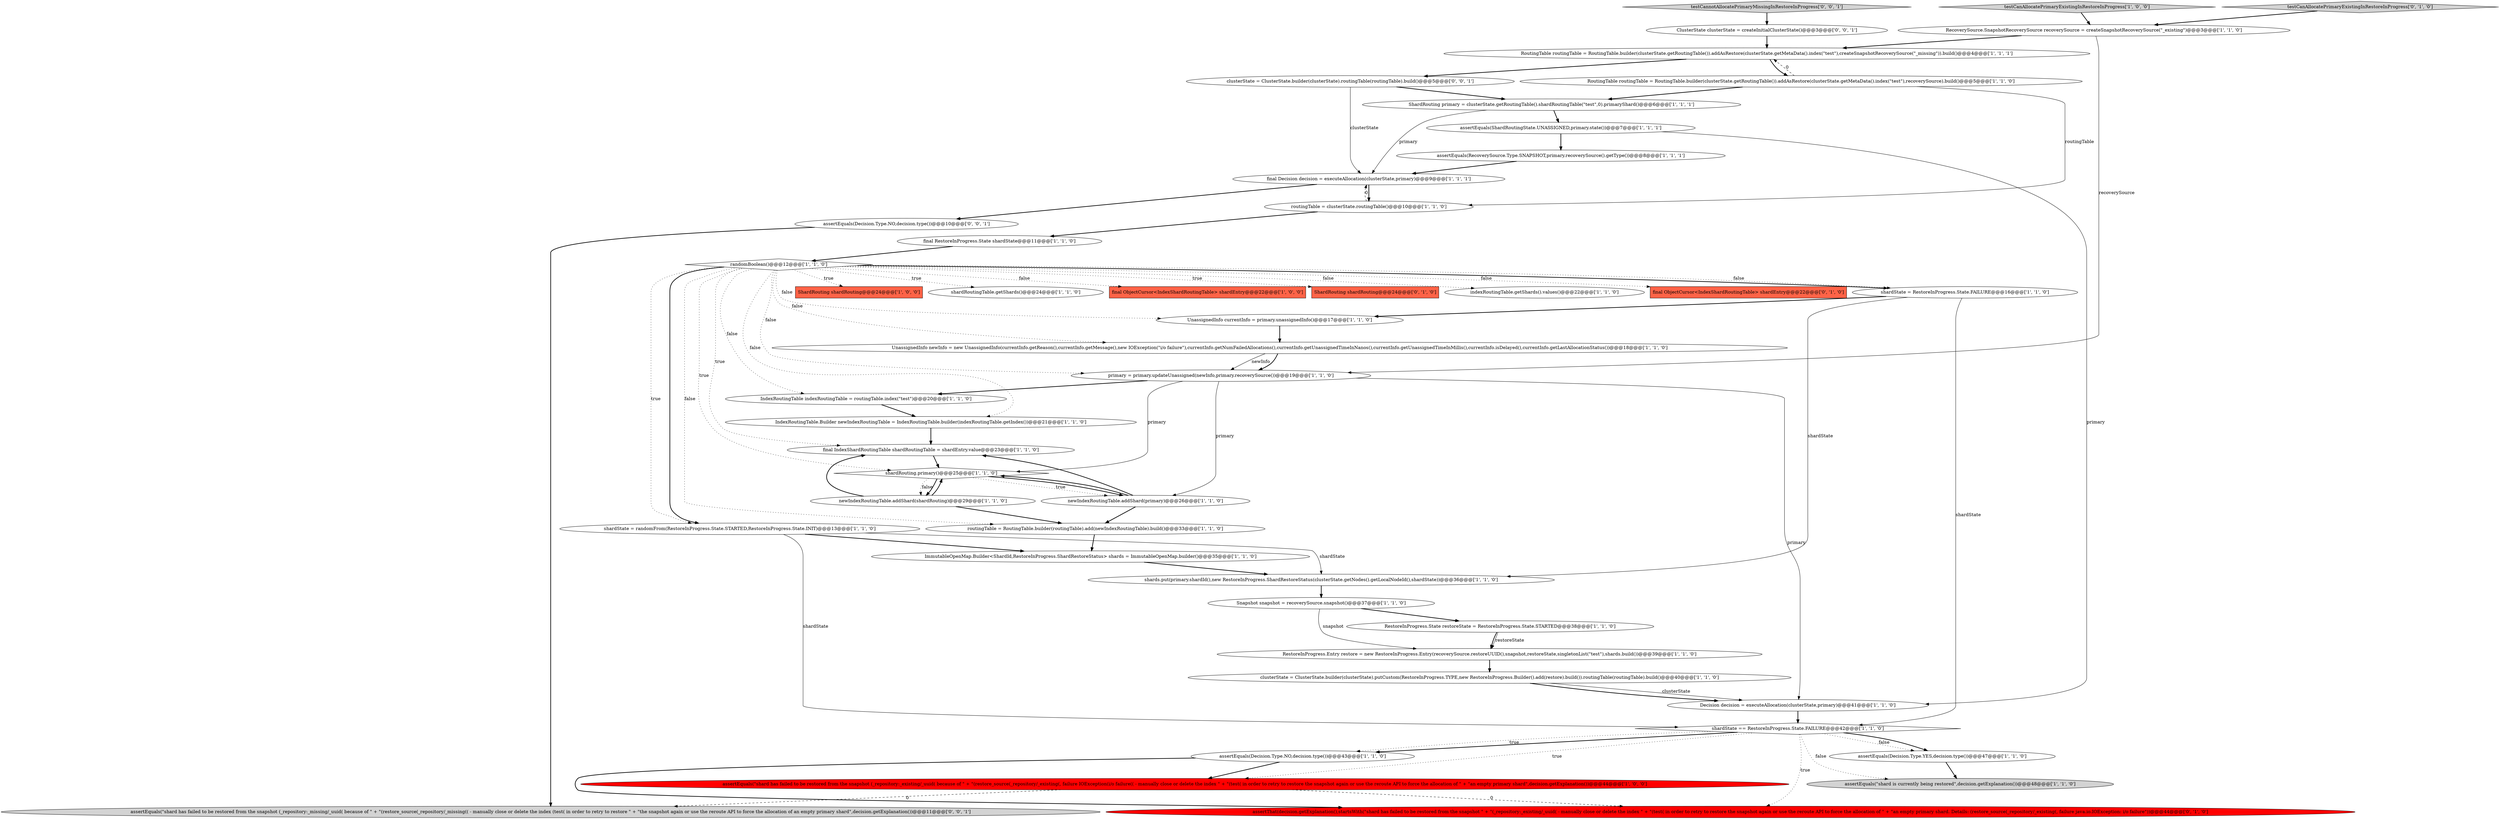 digraph {
12 [style = filled, label = "shards.put(primary.shardId(),new RestoreInProgress.ShardRestoreStatus(clusterState.getNodes().getLocalNodeId(),shardState))@@@36@@@['1', '1', '0']", fillcolor = white, shape = ellipse image = "AAA0AAABBB1BBB"];
29 [style = filled, label = "UnassignedInfo currentInfo = primary.unassignedInfo()@@@17@@@['1', '1', '0']", fillcolor = white, shape = ellipse image = "AAA0AAABBB1BBB"];
36 [style = filled, label = "assertEquals(Decision.Type.NO,decision.type())@@@43@@@['1', '1', '0']", fillcolor = white, shape = ellipse image = "AAA0AAABBB1BBB"];
39 [style = filled, label = "testCanAllocatePrimaryExistingInRestoreInProgress['0', '1', '0']", fillcolor = lightgray, shape = diamond image = "AAA0AAABBB2BBB"];
6 [style = filled, label = "routingTable = clusterState.routingTable()@@@10@@@['1', '1', '0']", fillcolor = white, shape = ellipse image = "AAA0AAABBB1BBB"];
1 [style = filled, label = "IndexRoutingTable.Builder newIndexRoutingTable = IndexRoutingTable.builder(indexRoutingTable.getIndex())@@@21@@@['1', '1', '0']", fillcolor = white, shape = ellipse image = "AAA0AAABBB1BBB"];
45 [style = filled, label = "assertEquals(Decision.Type.NO,decision.type())@@@10@@@['0', '0', '1']", fillcolor = white, shape = ellipse image = "AAA0AAABBB3BBB"];
9 [style = filled, label = "IndexRoutingTable indexRoutingTable = routingTable.index(\"test\")@@@20@@@['1', '1', '0']", fillcolor = white, shape = ellipse image = "AAA0AAABBB1BBB"];
32 [style = filled, label = "shardState = randomFrom(RestoreInProgress.State.STARTED,RestoreInProgress.State.INIT)@@@13@@@['1', '1', '0']", fillcolor = white, shape = ellipse image = "AAA0AAABBB1BBB"];
31 [style = filled, label = "final RestoreInProgress.State shardState@@@11@@@['1', '1', '0']", fillcolor = white, shape = ellipse image = "AAA0AAABBB1BBB"];
15 [style = filled, label = "final IndexShardRoutingTable shardRoutingTable = shardEntry.value@@@23@@@['1', '1', '0']", fillcolor = white, shape = ellipse image = "AAA0AAABBB1BBB"];
0 [style = filled, label = "RoutingTable routingTable = RoutingTable.builder(clusterState.getRoutingTable()).addAsRestore(clusterState.getMetaData().index(\"test\"),createSnapshotRecoverySource(\"_missing\")).build()@@@4@@@['1', '1', '1']", fillcolor = white, shape = ellipse image = "AAA0AAABBB1BBB"];
43 [style = filled, label = "clusterState = ClusterState.builder(clusterState).routingTable(routingTable).build()@@@5@@@['0', '0', '1']", fillcolor = white, shape = ellipse image = "AAA0AAABBB3BBB"];
4 [style = filled, label = "assertEquals(RecoverySource.Type.SNAPSHOT,primary.recoverySource().getType())@@@8@@@['1', '1', '1']", fillcolor = white, shape = ellipse image = "AAA0AAABBB1BBB"];
21 [style = filled, label = "primary = primary.updateUnassigned(newInfo,primary.recoverySource())@@@19@@@['1', '1', '0']", fillcolor = white, shape = ellipse image = "AAA0AAABBB1BBB"];
7 [style = filled, label = "UnassignedInfo newInfo = new UnassignedInfo(currentInfo.getReason(),currentInfo.getMessage(),new IOException(\"i/o failure\"),currentInfo.getNumFailedAllocations(),currentInfo.getUnassignedTimeInNanos(),currentInfo.getUnassignedTimeInMillis(),currentInfo.isDelayed(),currentInfo.getLastAllocationStatus())@@@18@@@['1', '1', '0']", fillcolor = white, shape = ellipse image = "AAA0AAABBB1BBB"];
38 [style = filled, label = "randomBoolean()@@@12@@@['1', '1', '0']", fillcolor = white, shape = diamond image = "AAA0AAABBB1BBB"];
44 [style = filled, label = "assertEquals(\"shard has failed to be restored from the snapshot (_repository:_missing/_uuid( because of \" + \"(restore_source(_repository/_missing(( - manually close or delete the index (test( in order to retry to restore \" + \"the snapshot again or use the reroute API to force the allocation of an empty primary shard\",decision.getExplanation())@@@11@@@['0', '0', '1']", fillcolor = lightgray, shape = ellipse image = "AAA0AAABBB3BBB"];
20 [style = filled, label = "ShardRouting shardRouting@@@24@@@['1', '0', '0']", fillcolor = tomato, shape = box image = "AAA0AAABBB1BBB"];
37 [style = filled, label = "shardRoutingTable.getShards()@@@24@@@['1', '1', '0']", fillcolor = white, shape = ellipse image = "AAA0AAABBB1BBB"];
17 [style = filled, label = "RoutingTable routingTable = RoutingTable.builder(clusterState.getRoutingTable()).addAsRestore(clusterState.getMetaData().index(\"test\"),recoverySource).build()@@@5@@@['1', '1', '0']", fillcolor = white, shape = ellipse image = "AAA0AAABBB1BBB"];
8 [style = filled, label = "Decision decision = executeAllocation(clusterState,primary)@@@41@@@['1', '1', '0']", fillcolor = white, shape = ellipse image = "AAA0AAABBB1BBB"];
46 [style = filled, label = "testCannotAllocatePrimaryMissingInRestoreInProgress['0', '0', '1']", fillcolor = lightgray, shape = diamond image = "AAA0AAABBB3BBB"];
23 [style = filled, label = "newIndexRoutingTable.addShard(shardRouting)@@@29@@@['1', '1', '0']", fillcolor = white, shape = ellipse image = "AAA0AAABBB1BBB"];
28 [style = filled, label = "assertEquals(\"shard has failed to be restored from the snapshot (_repository:_existing/_uuid( because of \" + \"(restore_source(_repository/_existing(, failure IOException(i/o failure(( - manually close or delete the index \" + \"(test( in order to retry to restore the snapshot again or use the reroute API to force the allocation of \" + \"an empty primary shard\",decision.getExplanation())@@@44@@@['1', '0', '0']", fillcolor = red, shape = ellipse image = "AAA1AAABBB1BBB"];
24 [style = filled, label = "shardState = RestoreInProgress.State.FAILURE@@@16@@@['1', '1', '0']", fillcolor = white, shape = ellipse image = "AAA0AAABBB1BBB"];
3 [style = filled, label = "ImmutableOpenMap.Builder<ShardId,RestoreInProgress.ShardRestoreStatus> shards = ImmutableOpenMap.builder()@@@35@@@['1', '1', '0']", fillcolor = white, shape = ellipse image = "AAA0AAABBB1BBB"];
25 [style = filled, label = "assertEquals(\"shard is currently being restored\",decision.getExplanation())@@@48@@@['1', '1', '0']", fillcolor = lightgray, shape = ellipse image = "AAA0AAABBB1BBB"];
18 [style = filled, label = "RestoreInProgress.Entry restore = new RestoreInProgress.Entry(recoverySource.restoreUUID(),snapshot,restoreState,singletonList(\"test\"),shards.build())@@@39@@@['1', '1', '0']", fillcolor = white, shape = ellipse image = "AAA0AAABBB1BBB"];
35 [style = filled, label = "testCanAllocatePrimaryExistingInRestoreInProgress['1', '0', '0']", fillcolor = lightgray, shape = diamond image = "AAA0AAABBB1BBB"];
30 [style = filled, label = "assertEquals(Decision.Type.YES,decision.type())@@@47@@@['1', '1', '0']", fillcolor = white, shape = ellipse image = "AAA0AAABBB1BBB"];
33 [style = filled, label = "shardRouting.primary()@@@25@@@['1', '1', '0']", fillcolor = white, shape = diamond image = "AAA0AAABBB1BBB"];
13 [style = filled, label = "newIndexRoutingTable.addShard(primary)@@@26@@@['1', '1', '0']", fillcolor = white, shape = ellipse image = "AAA0AAABBB1BBB"];
14 [style = filled, label = "final ObjectCursor<IndexShardRoutingTable> shardEntry@@@22@@@['1', '0', '0']", fillcolor = tomato, shape = box image = "AAA0AAABBB1BBB"];
22 [style = filled, label = "routingTable = RoutingTable.builder(routingTable).add(newIndexRoutingTable).build()@@@33@@@['1', '1', '0']", fillcolor = white, shape = ellipse image = "AAA0AAABBB1BBB"];
26 [style = filled, label = "RestoreInProgress.State restoreState = RestoreInProgress.State.STARTED@@@38@@@['1', '1', '0']", fillcolor = white, shape = ellipse image = "AAA0AAABBB1BBB"];
47 [style = filled, label = "ClusterState clusterState = createInitialClusterState()@@@3@@@['0', '0', '1']", fillcolor = white, shape = ellipse image = "AAA0AAABBB3BBB"];
10 [style = filled, label = "shardState == RestoreInProgress.State.FAILURE@@@42@@@['1', '1', '0']", fillcolor = white, shape = diamond image = "AAA0AAABBB1BBB"];
2 [style = filled, label = "Snapshot snapshot = recoverySource.snapshot()@@@37@@@['1', '1', '0']", fillcolor = white, shape = ellipse image = "AAA0AAABBB1BBB"];
34 [style = filled, label = "assertEquals(ShardRoutingState.UNASSIGNED,primary.state())@@@7@@@['1', '1', '1']", fillcolor = white, shape = ellipse image = "AAA0AAABBB1BBB"];
40 [style = filled, label = "ShardRouting shardRouting@@@24@@@['0', '1', '0']", fillcolor = tomato, shape = box image = "AAA0AAABBB2BBB"];
11 [style = filled, label = "ShardRouting primary = clusterState.getRoutingTable().shardRoutingTable(\"test\",0).primaryShard()@@@6@@@['1', '1', '1']", fillcolor = white, shape = ellipse image = "AAA0AAABBB1BBB"];
5 [style = filled, label = "clusterState = ClusterState.builder(clusterState).putCustom(RestoreInProgress.TYPE,new RestoreInProgress.Builder().add(restore).build()).routingTable(routingTable).build()@@@40@@@['1', '1', '0']", fillcolor = white, shape = ellipse image = "AAA0AAABBB1BBB"];
41 [style = filled, label = "assertThat(decision.getExplanation(),startsWith(\"shard has failed to be restored from the snapshot \" + \"(_repository:_existing/_uuid( - manually close or delete the index \" + \"(test( in order to retry to restore the snapshot again or use the reroute API to force the allocation of \" + \"an empty primary shard. Details: (restore_source(_repository/_existing(, failure java.io.IOException: i/o failure\"))@@@44@@@['0', '1', '0']", fillcolor = red, shape = ellipse image = "AAA1AAABBB2BBB"];
16 [style = filled, label = "RecoverySource.SnapshotRecoverySource recoverySource = createSnapshotRecoverySource(\"_existing\")@@@3@@@['1', '1', '0']", fillcolor = white, shape = ellipse image = "AAA0AAABBB1BBB"];
19 [style = filled, label = "final Decision decision = executeAllocation(clusterState,primary)@@@9@@@['1', '1', '1']", fillcolor = white, shape = ellipse image = "AAA0AAABBB1BBB"];
27 [style = filled, label = "indexRoutingTable.getShards().values()@@@22@@@['1', '1', '0']", fillcolor = white, shape = ellipse image = "AAA0AAABBB1BBB"];
42 [style = filled, label = "final ObjectCursor<IndexShardRoutingTable> shardEntry@@@22@@@['0', '1', '0']", fillcolor = tomato, shape = box image = "AAA0AAABBB2BBB"];
8->10 [style = bold, label=""];
24->10 [style = solid, label="shardState"];
16->0 [style = bold, label=""];
2->26 [style = bold, label=""];
34->8 [style = solid, label="primary"];
10->30 [style = dotted, label="false"];
7->21 [style = solid, label="newInfo"];
36->28 [style = bold, label=""];
17->6 [style = solid, label="routingTable"];
38->22 [style = dotted, label="false"];
38->29 [style = dotted, label="false"];
28->41 [style = dashed, label="0"];
32->12 [style = solid, label="shardState"];
12->2 [style = bold, label=""];
21->8 [style = solid, label="primary"];
23->33 [style = bold, label=""];
23->22 [style = bold, label=""];
38->15 [style = dotted, label="true"];
38->42 [style = dotted, label="false"];
13->22 [style = bold, label=""];
47->0 [style = bold, label=""];
32->3 [style = bold, label=""];
38->40 [style = dotted, label="true"];
38->33 [style = dotted, label="true"];
33->13 [style = dotted, label="true"];
38->7 [style = dotted, label="false"];
36->41 [style = bold, label=""];
0->17 [style = bold, label=""];
38->20 [style = dotted, label="true"];
26->18 [style = solid, label="restoreState"];
4->19 [style = bold, label=""];
17->0 [style = dashed, label="0"];
19->6 [style = bold, label=""];
33->13 [style = bold, label=""];
38->32 [style = bold, label=""];
16->21 [style = solid, label="recoverySource"];
33->23 [style = bold, label=""];
43->11 [style = bold, label=""];
38->1 [style = dotted, label="false"];
21->9 [style = bold, label=""];
6->19 [style = dashed, label="0"];
13->15 [style = bold, label=""];
9->1 [style = bold, label=""];
15->33 [style = bold, label=""];
43->19 [style = solid, label="clusterState"];
38->37 [style = dotted, label="true"];
38->14 [style = dotted, label="false"];
39->16 [style = bold, label=""];
5->8 [style = solid, label="clusterState"];
10->28 [style = dotted, label="true"];
10->25 [style = dotted, label="false"];
38->24 [style = bold, label=""];
0->43 [style = bold, label=""];
23->15 [style = bold, label=""];
38->32 [style = dotted, label="true"];
10->41 [style = dotted, label="true"];
31->38 [style = bold, label=""];
3->12 [style = bold, label=""];
32->10 [style = solid, label="shardState"];
45->44 [style = bold, label=""];
19->45 [style = bold, label=""];
21->13 [style = solid, label="primary"];
10->30 [style = bold, label=""];
5->8 [style = bold, label=""];
24->12 [style = solid, label="shardState"];
35->16 [style = bold, label=""];
21->33 [style = solid, label="primary"];
11->19 [style = solid, label="primary"];
1->15 [style = bold, label=""];
38->27 [style = dotted, label="false"];
30->25 [style = bold, label=""];
24->29 [style = bold, label=""];
2->18 [style = solid, label="snapshot"];
46->47 [style = bold, label=""];
33->23 [style = dotted, label="false"];
10->36 [style = bold, label=""];
22->3 [style = bold, label=""];
10->36 [style = dotted, label="true"];
11->34 [style = bold, label=""];
6->31 [style = bold, label=""];
38->9 [style = dotted, label="false"];
28->44 [style = dashed, label="0"];
18->5 [style = bold, label=""];
38->24 [style = dotted, label="false"];
7->21 [style = bold, label=""];
34->4 [style = bold, label=""];
29->7 [style = bold, label=""];
38->21 [style = dotted, label="false"];
13->33 [style = bold, label=""];
26->18 [style = bold, label=""];
17->11 [style = bold, label=""];
}

